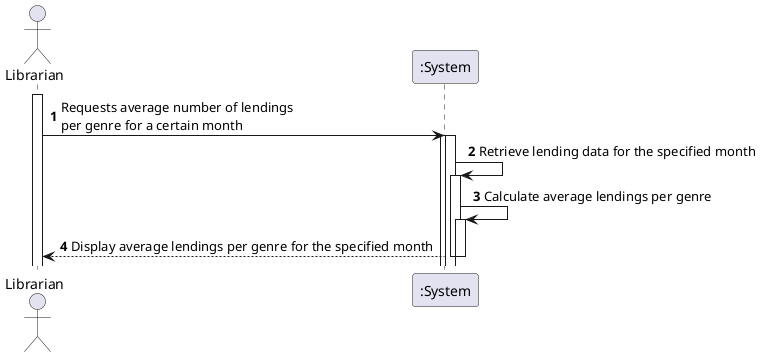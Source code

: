 @startuml
'https://plantuml.com/sequence-diagram

autoactivate on
autonumber

actor "Librarian" as Librarian
participant ":System" as System

activate Librarian

Librarian -> System: Requests average number of lendings\nper genre for a certain month
activate System
System -> System: Retrieve lending data for the specified month
System -> System: Calculate average lendings per genre
System --> Librarian: Display average lendings per genre for the specified month

deactivate System
@enduml
